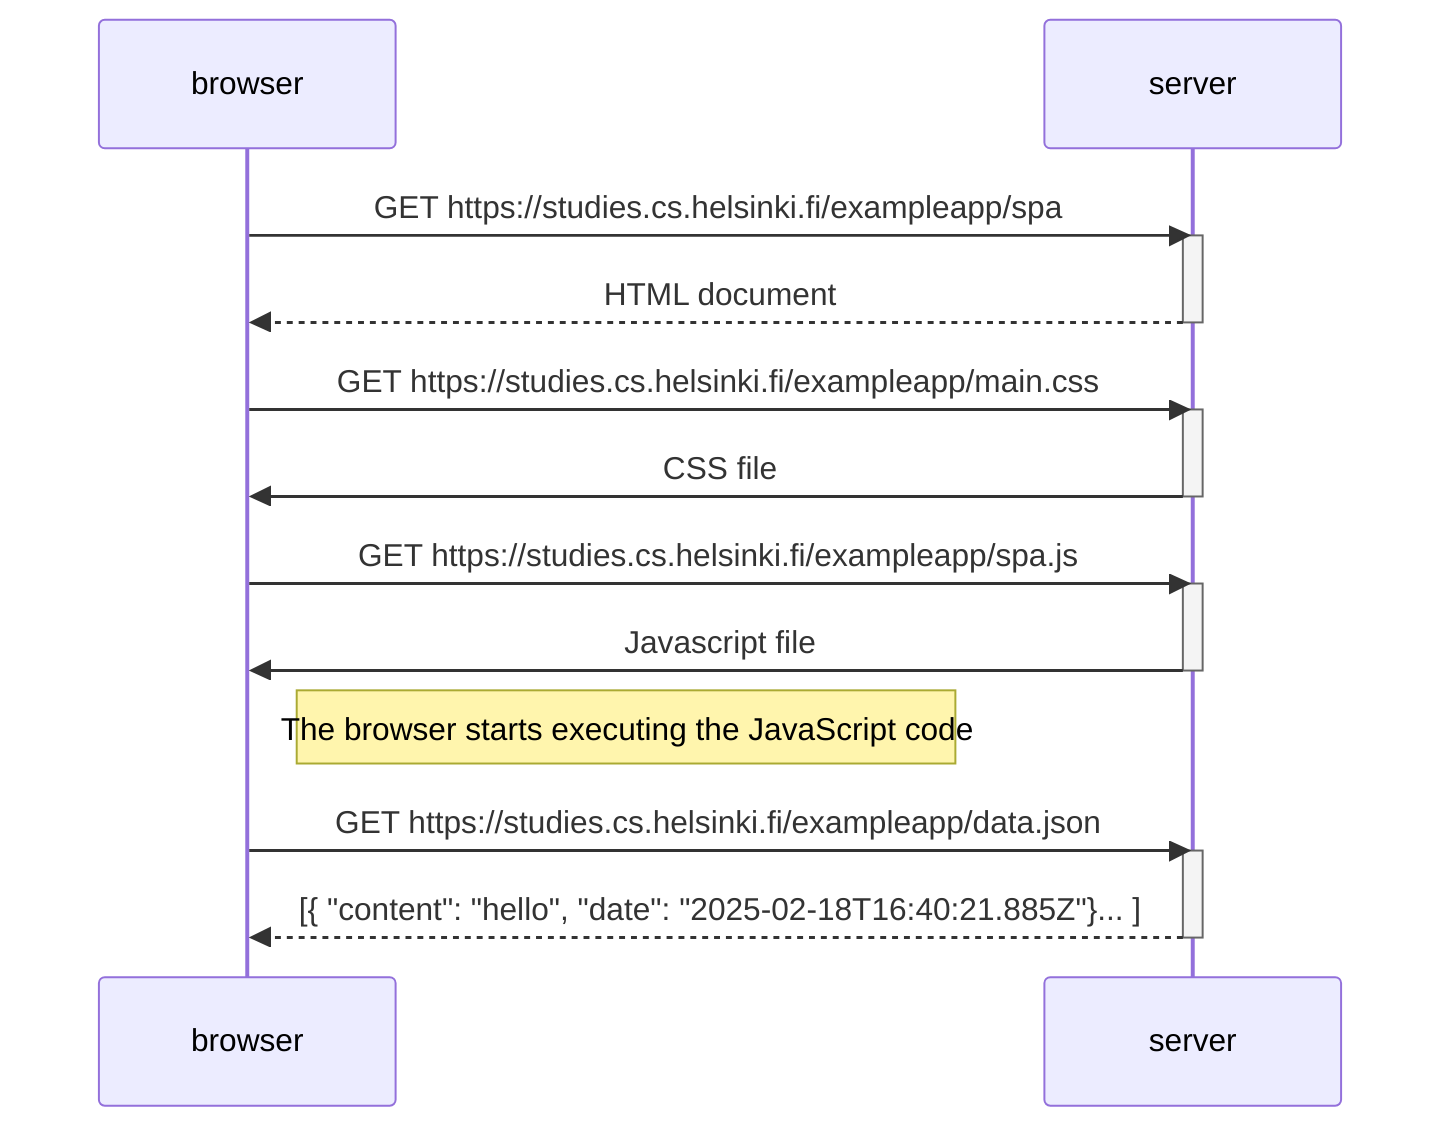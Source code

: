 sequenceDiagram
    participant browser
    participant server

    browser->>server: GET https://studies.cs.helsinki.fi/exampleapp/spa
    activate server
    server-->>browser: HTML document
    deactivate server

	browser->>server: GET https://studies.cs.helsinki.fi/exampleapp/main.css
	activate server
	server->>browser: CSS file
	deactivate server

	browser->>server: GET https://studies.cs.helsinki.fi/exampleapp/spa.js
	activate server
	server->>browser: Javascript file
	deactivate server

	Note right of browser: The browser starts executing the JavaScript code

	 browser->>server: GET https://studies.cs.helsinki.fi/exampleapp/data.json
    activate server
    server-->>browser: [{ "content": "hello", "date": "2025-02-18T16:40:21.885Z"}... ]
    deactivate server